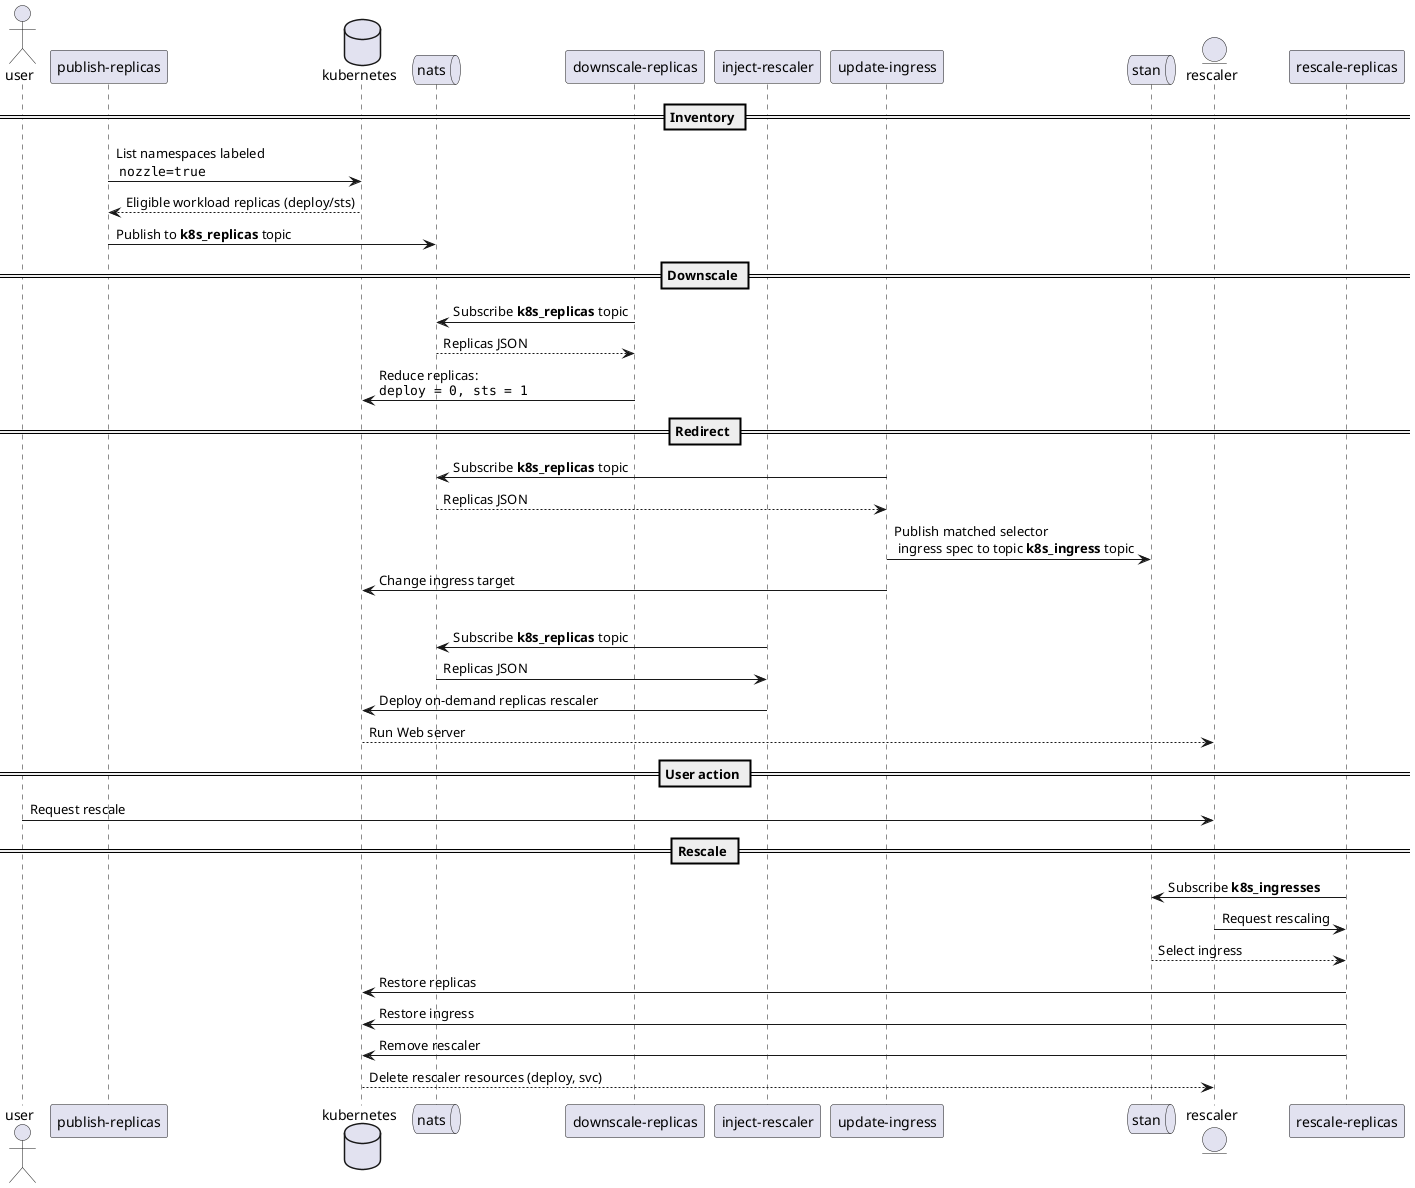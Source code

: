@startuml

actor "user"
participant "publish-replicas"
database "kubernetes"
queue "nats"
participant "downscale-replicas"
participant "inject-rescaler"
participant "update-ingress"
queue "stan"
entity "rescaler"

== Inventory ==
"publish-replicas" -> "kubernetes" : List namespaces labeled \n ""nozzle=true""
"kubernetes" --> "publish-replicas" : Eligible workload replicas (deploy/sts)
"publish-replicas" -> "nats": Publish to **k8s_replicas** topic

== Downscale ==
"downscale-replicas" -> "nats": Subscribe **k8s_replicas** topic
"nats" --> "downscale-replicas": Replicas JSON
"downscale-replicas" -> "kubernetes": Reduce replicas: \n""deploy = 0, sts = 1""

== Redirect ==
"update-ingress" -> "nats": Subscribe **k8s_replicas** topic
"nats" --> "update-ingress": Replicas JSON
"update-ingress" -> "stan": Publish matched selector \n ingress spec to topic **k8s_ingress** topic
"update-ingress" -> "kubernetes": Change ingress target
|||
"inject-rescaler" -> "nats": Subscribe **k8s_replicas** topic
"nats" -> "inject-rescaler": Replicas JSON
"inject-rescaler" -> "kubernetes": Deploy on-demand replicas rescaler 
"kubernetes" --> "rescaler": Run Web server

== User action ==
"user" -> "rescaler": Request rescale

== Rescale ==
"rescale-replicas" -> "stan": Subscribe **k8s_ingresses**
"rescaler" -> "rescale-replicas": Request rescaling
"stan" --> "rescale-replicas": Select ingress
"rescale-replicas" -> "kubernetes": Restore replicas
"rescale-replicas" -> "kubernetes": Restore ingress
"rescale-replicas" -> "kubernetes": Remove rescaler
"kubernetes" --> "rescaler": Delete rescaler resources (deploy, svc)
@enduml
